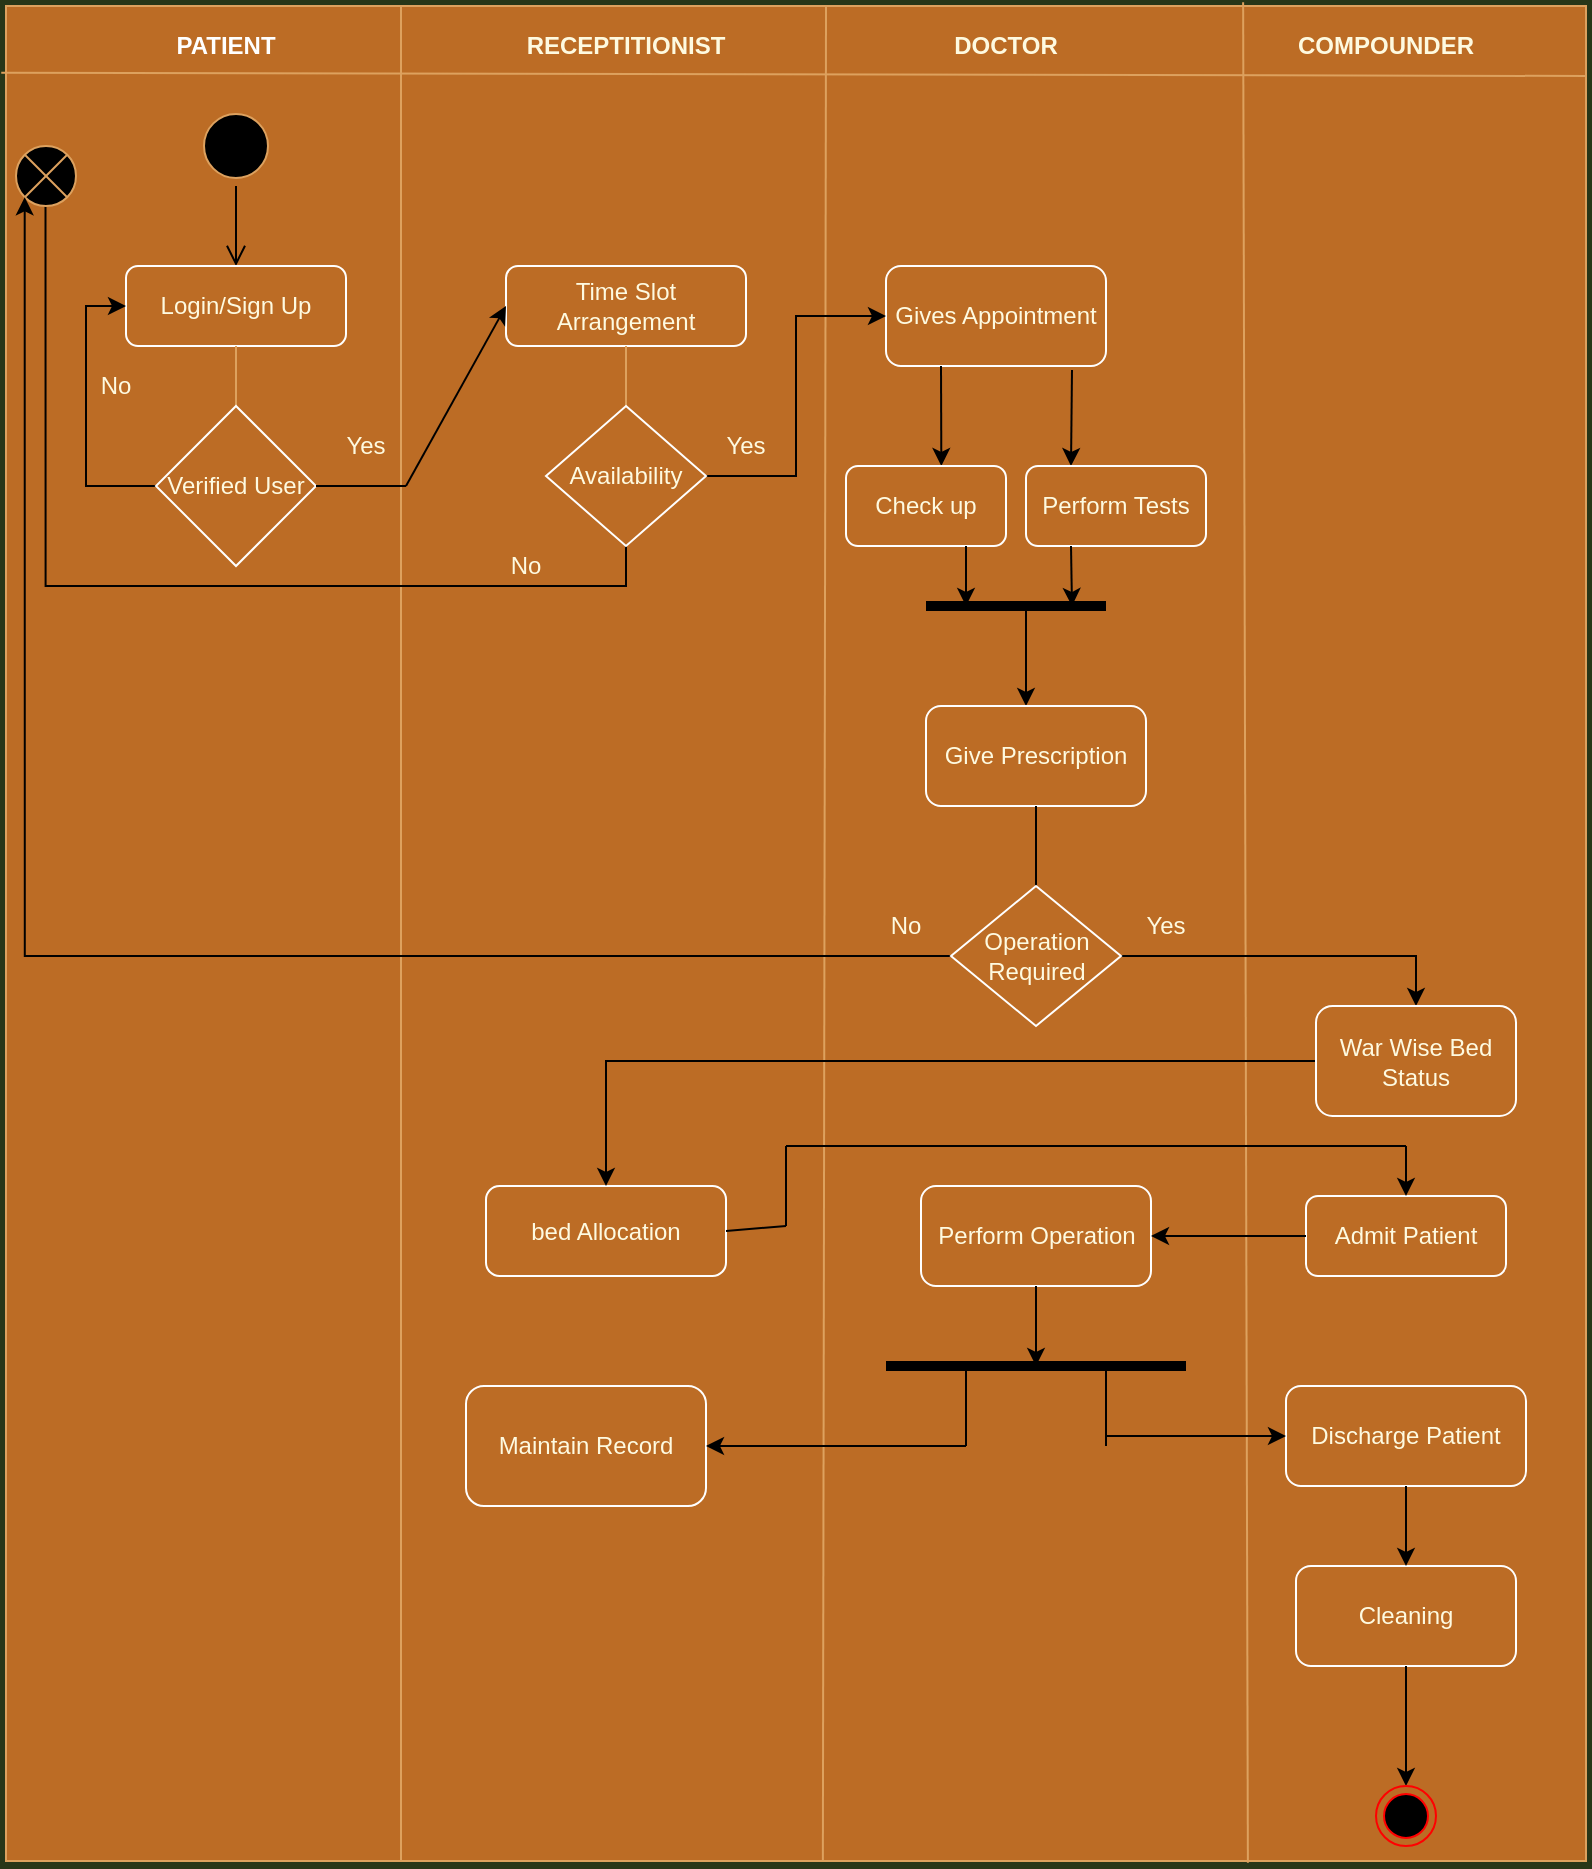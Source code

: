 <mxfile version="13.8.0" type="device"><diagram id="FWcPTYjo4s52apgj4iG2" name="Page-1"><mxGraphModel dx="1038" dy="580" grid="1" gridSize="10" guides="1" tooltips="1" connect="1" arrows="1" fold="1" page="1" pageScale="1" pageWidth="850" pageHeight="1100" background="#283618" math="0" shadow="0"><root><mxCell id="0"/><mxCell id="1" parent="0"/><mxCell id="pBCz-XJeSE0W6Bzr7abn-1" value="" style="rounded=0;whiteSpace=wrap;html=1;rotation=90;fillColor=#BC6C25;strokeColor=#DDA15E;fontColor=#FEFAE0;" vertex="1" parent="1"><mxGeometry x="-48.75" y="88.75" width="927.5" height="790" as="geometry"/></mxCell><mxCell id="pBCz-XJeSE0W6Bzr7abn-2" value="" style="endArrow=none;html=1;entryX=0;entryY=0.75;entryDx=0;entryDy=0;exitX=1;exitY=0.75;exitDx=0;exitDy=0;strokeColor=#DDA15E;fontColor=#FEFAE0;labelBackgroundColor=#283618;" edge="1" parent="1" source="pBCz-XJeSE0W6Bzr7abn-1" target="pBCz-XJeSE0W6Bzr7abn-1"><mxGeometry width="50" height="50" relative="1" as="geometry"><mxPoint x="400" y="610" as="sourcePoint"/><mxPoint x="450" y="560" as="targetPoint"/></mxGeometry></mxCell><mxCell id="pBCz-XJeSE0W6Bzr7abn-3" value="" style="endArrow=none;html=1;entryX=0;entryY=0.481;entryDx=0;entryDy=0;exitX=1;exitY=0.483;exitDx=0;exitDy=0;entryPerimeter=0;exitPerimeter=0;strokeColor=#DDA15E;fontColor=#FEFAE0;labelBackgroundColor=#283618;" edge="1" parent="1" source="pBCz-XJeSE0W6Bzr7abn-1" target="pBCz-XJeSE0W6Bzr7abn-1"><mxGeometry width="50" height="50" relative="1" as="geometry"><mxPoint x="400" y="250" as="sourcePoint"/><mxPoint x="450" y="200" as="targetPoint"/></mxGeometry></mxCell><mxCell id="pBCz-XJeSE0W6Bzr7abn-4" value="" style="endArrow=none;html=1;entryX=-0.002;entryY=0.217;entryDx=0;entryDy=0;exitX=1.001;exitY=0.214;exitDx=0;exitDy=0;entryPerimeter=0;exitPerimeter=0;strokeColor=#DDA15E;fontColor=#FEFAE0;labelBackgroundColor=#283618;" edge="1" parent="1" source="pBCz-XJeSE0W6Bzr7abn-1" target="pBCz-XJeSE0W6Bzr7abn-1"><mxGeometry width="50" height="50" relative="1" as="geometry"><mxPoint x="400" y="110" as="sourcePoint"/><mxPoint x="450" y="60" as="targetPoint"/></mxGeometry></mxCell><mxCell id="pBCz-XJeSE0W6Bzr7abn-5" value="" style="endArrow=none;html=1;exitX=0.036;exitY=1.003;exitDx=0;exitDy=0;exitPerimeter=0;strokeColor=#DDA15E;fontColor=#FEFAE0;labelBackgroundColor=#283618;" edge="1" parent="1" source="pBCz-XJeSE0W6Bzr7abn-1"><mxGeometry width="50" height="50" relative="1" as="geometry"><mxPoint x="400" y="80" as="sourcePoint"/><mxPoint x="810" y="55" as="targetPoint"/></mxGeometry></mxCell><mxCell id="pBCz-XJeSE0W6Bzr7abn-6" value="PATIENT" style="text;html=1;strokeColor=none;fillColor=none;align=center;verticalAlign=middle;whiteSpace=wrap;rounded=0;fontStyle=1;fontColor=#FFFFFF;" vertex="1" parent="1"><mxGeometry x="110" y="30" width="40" height="20" as="geometry"/></mxCell><mxCell id="pBCz-XJeSE0W6Bzr7abn-7" value="RECEPTITIONIST" style="text;html=1;strokeColor=none;fillColor=none;align=center;verticalAlign=middle;whiteSpace=wrap;rounded=0;fontColor=#FEFAE0;fontStyle=1" vertex="1" parent="1"><mxGeometry x="310" y="30" width="40" height="20" as="geometry"/></mxCell><mxCell id="pBCz-XJeSE0W6Bzr7abn-8" value="DOCTOR" style="text;html=1;strokeColor=none;fillColor=none;align=center;verticalAlign=middle;whiteSpace=wrap;rounded=0;fontColor=#FEFAE0;fontStyle=1" vertex="1" parent="1"><mxGeometry x="500" y="30" width="40" height="20" as="geometry"/></mxCell><mxCell id="pBCz-XJeSE0W6Bzr7abn-9" value="COMPOUNDER" style="text;html=1;strokeColor=none;fillColor=none;align=center;verticalAlign=middle;whiteSpace=wrap;rounded=0;fontColor=#FEFAE0;fontStyle=1" vertex="1" parent="1"><mxGeometry x="690" y="30" width="40" height="20" as="geometry"/></mxCell><mxCell id="pBCz-XJeSE0W6Bzr7abn-12" value="" style="ellipse;html=1;shape=startState;strokeColor=#DDA15E;fontColor=#FEFAE0;fillColor=#000000;" vertex="1" parent="1"><mxGeometry x="115" y="70" width="40" height="40" as="geometry"/></mxCell><mxCell id="pBCz-XJeSE0W6Bzr7abn-13" value="" style="edgeStyle=orthogonalEdgeStyle;html=1;verticalAlign=bottom;endArrow=open;endSize=8;fontColor=#FEFAE0;labelBackgroundColor=#283618;" edge="1" source="pBCz-XJeSE0W6Bzr7abn-12" parent="1"><mxGeometry relative="1" as="geometry"><mxPoint x="135" y="150" as="targetPoint"/></mxGeometry></mxCell><mxCell id="pBCz-XJeSE0W6Bzr7abn-14" value="Login/Sign Up" style="rounded=1;whiteSpace=wrap;html=1;fillColor=#BC6C25;fontColor=#FEFAE0;strokeColor=#FFFFFF;" vertex="1" parent="1"><mxGeometry x="80" y="150" width="110" height="40" as="geometry"/></mxCell><mxCell id="pBCz-XJeSE0W6Bzr7abn-15" value="" style="endArrow=none;html=1;entryX=0.5;entryY=1;entryDx=0;entryDy=0;strokeColor=#DDA15E;fontColor=#FEFAE0;labelBackgroundColor=#283618;" edge="1" parent="1" target="pBCz-XJeSE0W6Bzr7abn-14"><mxGeometry width="50" height="50" relative="1" as="geometry"><mxPoint x="135" y="240" as="sourcePoint"/><mxPoint x="450" y="210" as="targetPoint"/></mxGeometry></mxCell><mxCell id="pBCz-XJeSE0W6Bzr7abn-20" style="edgeStyle=orthogonalEdgeStyle;rounded=0;orthogonalLoop=1;jettySize=auto;html=1;exitX=0;exitY=0.5;exitDx=0;exitDy=0;entryX=0;entryY=0.5;entryDx=0;entryDy=0;fontColor=#FEFAE0;labelBackgroundColor=#283618;" edge="1" parent="1" source="pBCz-XJeSE0W6Bzr7abn-17" target="pBCz-XJeSE0W6Bzr7abn-14"><mxGeometry relative="1" as="geometry"/></mxCell><mxCell id="pBCz-XJeSE0W6Bzr7abn-17" value="Verified User" style="rhombus;whiteSpace=wrap;html=1;fillColor=#BC6C25;fontColor=#FEFAE0;strokeColor=#FFFFFF;" vertex="1" parent="1"><mxGeometry x="95" y="220" width="80" height="80" as="geometry"/></mxCell><mxCell id="pBCz-XJeSE0W6Bzr7abn-21" value="Yes" style="text;html=1;strokeColor=none;fillColor=none;align=center;verticalAlign=middle;whiteSpace=wrap;rounded=0;fontColor=#FEFAE0;" vertex="1" parent="1"><mxGeometry x="180" y="230" width="40" height="20" as="geometry"/></mxCell><mxCell id="pBCz-XJeSE0W6Bzr7abn-22" value="No" style="text;html=1;strokeColor=none;fillColor=none;align=center;verticalAlign=middle;whiteSpace=wrap;rounded=0;fontColor=#FEFAE0;" vertex="1" parent="1"><mxGeometry x="55" y="200" width="40" height="20" as="geometry"/></mxCell><mxCell id="pBCz-XJeSE0W6Bzr7abn-23" value="Gives Appointment" style="rounded=1;whiteSpace=wrap;html=1;fillColor=#BC6C25;fontColor=#FEFAE0;strokeColor=#FFFFFF;" vertex="1" parent="1"><mxGeometry x="460" y="150" width="110" height="50" as="geometry"/></mxCell><mxCell id="pBCz-XJeSE0W6Bzr7abn-24" value="Time Slot Arrangement" style="rounded=1;whiteSpace=wrap;html=1;fillColor=#BC6C25;fontColor=#FEFAE0;strokeColor=#FFFFFF;" vertex="1" parent="1"><mxGeometry x="270" y="150" width="120" height="40" as="geometry"/></mxCell><mxCell id="pBCz-XJeSE0W6Bzr7abn-30" value="" style="endArrow=none;html=1;exitX=1;exitY=0.5;exitDx=0;exitDy=0;fontColor=#FEFAE0;labelBackgroundColor=#283618;" edge="1" parent="1" source="pBCz-XJeSE0W6Bzr7abn-17"><mxGeometry width="50" height="50" relative="1" as="geometry"><mxPoint x="400" y="350" as="sourcePoint"/><mxPoint x="220" y="260" as="targetPoint"/></mxGeometry></mxCell><mxCell id="pBCz-XJeSE0W6Bzr7abn-32" value="" style="endArrow=classic;html=1;entryX=0;entryY=0.5;entryDx=0;entryDy=0;fontColor=#FEFAE0;labelBackgroundColor=#283618;" edge="1" parent="1" target="pBCz-XJeSE0W6Bzr7abn-24"><mxGeometry width="50" height="50" relative="1" as="geometry"><mxPoint x="220" y="260" as="sourcePoint"/><mxPoint x="450" y="210" as="targetPoint"/></mxGeometry></mxCell><mxCell id="pBCz-XJeSE0W6Bzr7abn-33" value="" style="endArrow=none;html=1;entryX=0.5;entryY=1;entryDx=0;entryDy=0;strokeColor=#DDA15E;fontColor=#FEFAE0;labelBackgroundColor=#283618;" edge="1" parent="1" source="pBCz-XJeSE0W6Bzr7abn-34" target="pBCz-XJeSE0W6Bzr7abn-24"><mxGeometry width="50" height="50" relative="1" as="geometry"><mxPoint x="400" y="260" as="sourcePoint"/><mxPoint x="450" y="210" as="targetPoint"/></mxGeometry></mxCell><mxCell id="pBCz-XJeSE0W6Bzr7abn-35" style="edgeStyle=orthogonalEdgeStyle;rounded=0;orthogonalLoop=1;jettySize=auto;html=1;exitX=1;exitY=0.5;exitDx=0;exitDy=0;entryX=0;entryY=0.5;entryDx=0;entryDy=0;fontColor=#FEFAE0;labelBackgroundColor=#283618;" edge="1" parent="1" source="pBCz-XJeSE0W6Bzr7abn-34" target="pBCz-XJeSE0W6Bzr7abn-23"><mxGeometry relative="1" as="geometry"/></mxCell><mxCell id="pBCz-XJeSE0W6Bzr7abn-38" style="edgeStyle=orthogonalEdgeStyle;rounded=0;orthogonalLoop=1;jettySize=auto;html=1;entryX=0.095;entryY=0.975;entryDx=0;entryDy=0;entryPerimeter=0;fontColor=#FEFAE0;labelBackgroundColor=#283618;" edge="1" parent="1" source="pBCz-XJeSE0W6Bzr7abn-34" target="pBCz-XJeSE0W6Bzr7abn-1"><mxGeometry relative="1" as="geometry"/></mxCell><mxCell id="pBCz-XJeSE0W6Bzr7abn-34" value="Availability" style="rhombus;whiteSpace=wrap;html=1;fillColor=#BC6C25;fontColor=#FEFAE0;strokeColor=#FFFFFF;" vertex="1" parent="1"><mxGeometry x="290" y="220" width="80" height="70" as="geometry"/></mxCell><mxCell id="pBCz-XJeSE0W6Bzr7abn-36" value="Yes" style="text;html=1;strokeColor=none;fillColor=none;align=center;verticalAlign=middle;whiteSpace=wrap;rounded=0;fontColor=#FEFAE0;" vertex="1" parent="1"><mxGeometry x="370" y="230" width="40" height="20" as="geometry"/></mxCell><mxCell id="pBCz-XJeSE0W6Bzr7abn-37" value="" style="verticalLabelPosition=bottom;verticalAlign=top;html=1;shape=mxgraph.flowchart.or;strokeColor=#DDA15E;fontColor=#FEFAE0;fillColor=#000000;" vertex="1" parent="1"><mxGeometry x="25" y="90" width="30" height="30" as="geometry"/></mxCell><mxCell id="pBCz-XJeSE0W6Bzr7abn-40" value="No" style="text;html=1;strokeColor=none;fillColor=none;align=center;verticalAlign=middle;whiteSpace=wrap;rounded=0;fontColor=#FEFAE0;" vertex="1" parent="1"><mxGeometry x="260" y="290" width="40" height="20" as="geometry"/></mxCell><mxCell id="pBCz-XJeSE0W6Bzr7abn-41" value="" style="endArrow=classic;html=1;exitX=0.25;exitY=1;exitDx=0;exitDy=0;entryX=0.596;entryY=0;entryDx=0;entryDy=0;entryPerimeter=0;fontColor=#FEFAE0;labelBackgroundColor=#283618;" edge="1" parent="1" source="pBCz-XJeSE0W6Bzr7abn-23" target="pBCz-XJeSE0W6Bzr7abn-43"><mxGeometry width="50" height="50" relative="1" as="geometry"><mxPoint x="400" y="260" as="sourcePoint"/><mxPoint x="450" y="210" as="targetPoint"/></mxGeometry></mxCell><mxCell id="pBCz-XJeSE0W6Bzr7abn-42" value="" style="endArrow=classic;html=1;entryX=0.25;entryY=0;entryDx=0;entryDy=0;fontColor=#FEFAE0;labelBackgroundColor=#283618;" edge="1" parent="1" target="pBCz-XJeSE0W6Bzr7abn-44"><mxGeometry width="50" height="50" relative="1" as="geometry"><mxPoint x="553" y="202" as="sourcePoint"/><mxPoint x="550" y="250" as="targetPoint"/></mxGeometry></mxCell><mxCell id="pBCz-XJeSE0W6Bzr7abn-43" value="Check up" style="rounded=1;whiteSpace=wrap;html=1;fillColor=#BC6C25;fontColor=#FEFAE0;strokeColor=#FFFFFF;" vertex="1" parent="1"><mxGeometry x="440" y="250" width="80" height="40" as="geometry"/></mxCell><mxCell id="pBCz-XJeSE0W6Bzr7abn-44" value="Perform Tests" style="rounded=1;whiteSpace=wrap;html=1;fillColor=#BC6C25;fontColor=#FEFAE0;strokeColor=#FFFFFF;" vertex="1" parent="1"><mxGeometry x="530" y="250" width="90" height="40" as="geometry"/></mxCell><mxCell id="pBCz-XJeSE0W6Bzr7abn-47" value="" style="endArrow=none;html=1;strokeWidth=5;fontColor=#FEFAE0;labelBackgroundColor=#283618;" edge="1" parent="1"><mxGeometry width="50" height="50" relative="1" as="geometry"><mxPoint x="480" y="320" as="sourcePoint"/><mxPoint x="570" y="320" as="targetPoint"/><Array as="points"><mxPoint x="520" y="320"/></Array></mxGeometry></mxCell><mxCell id="pBCz-XJeSE0W6Bzr7abn-48" value="" style="endArrow=classic;html=1;strokeWidth=1;exitX=0.75;exitY=1;exitDx=0;exitDy=0;fontColor=#FEFAE0;labelBackgroundColor=#283618;" edge="1" parent="1" source="pBCz-XJeSE0W6Bzr7abn-43"><mxGeometry width="50" height="50" relative="1" as="geometry"><mxPoint x="400" y="350" as="sourcePoint"/><mxPoint x="500" y="320" as="targetPoint"/></mxGeometry></mxCell><mxCell id="pBCz-XJeSE0W6Bzr7abn-50" value="" style="endArrow=classic;html=1;strokeWidth=1;exitX=0.25;exitY=1;exitDx=0;exitDy=0;fontColor=#FEFAE0;labelBackgroundColor=#283618;" edge="1" parent="1" source="pBCz-XJeSE0W6Bzr7abn-44"><mxGeometry width="50" height="50" relative="1" as="geometry"><mxPoint x="400" y="350" as="sourcePoint"/><mxPoint x="553" y="320" as="targetPoint"/></mxGeometry></mxCell><mxCell id="pBCz-XJeSE0W6Bzr7abn-51" value="" style="endArrow=classic;html=1;strokeWidth=1;fontColor=#FEFAE0;labelBackgroundColor=#283618;" edge="1" parent="1"><mxGeometry width="50" height="50" relative="1" as="geometry"><mxPoint x="530" y="320" as="sourcePoint"/><mxPoint x="530" y="370" as="targetPoint"/></mxGeometry></mxCell><mxCell id="pBCz-XJeSE0W6Bzr7abn-52" value="Give Prescription" style="rounded=1;whiteSpace=wrap;html=1;fillColor=#BC6C25;fontColor=#FEFAE0;strokeColor=#FFFFFF;" vertex="1" parent="1"><mxGeometry x="480" y="370" width="110" height="50" as="geometry"/></mxCell><mxCell id="pBCz-XJeSE0W6Bzr7abn-55" value="" style="endArrow=none;html=1;strokeWidth=1;entryX=0.5;entryY=1;entryDx=0;entryDy=0;fontColor=#FEFAE0;labelBackgroundColor=#283618;" edge="1" parent="1" source="pBCz-XJeSE0W6Bzr7abn-56" target="pBCz-XJeSE0W6Bzr7abn-52"><mxGeometry width="50" height="50" relative="1" as="geometry"><mxPoint x="400" y="350" as="sourcePoint"/><mxPoint x="450" y="300" as="targetPoint"/></mxGeometry></mxCell><mxCell id="pBCz-XJeSE0W6Bzr7abn-57" style="edgeStyle=orthogonalEdgeStyle;rounded=0;orthogonalLoop=1;jettySize=auto;html=1;entryX=0.145;entryY=0.855;entryDx=0;entryDy=0;entryPerimeter=0;strokeWidth=1;fontColor=#FEFAE0;labelBackgroundColor=#283618;" edge="1" parent="1" source="pBCz-XJeSE0W6Bzr7abn-56" target="pBCz-XJeSE0W6Bzr7abn-37"><mxGeometry relative="1" as="geometry"/></mxCell><mxCell id="pBCz-XJeSE0W6Bzr7abn-76" style="edgeStyle=orthogonalEdgeStyle;rounded=0;orthogonalLoop=1;jettySize=auto;html=1;entryX=0.5;entryY=0;entryDx=0;entryDy=0;strokeWidth=1;fontColor=#FEFAE0;labelBackgroundColor=#283618;" edge="1" parent="1" source="pBCz-XJeSE0W6Bzr7abn-56" target="pBCz-XJeSE0W6Bzr7abn-72"><mxGeometry relative="1" as="geometry"/></mxCell><mxCell id="pBCz-XJeSE0W6Bzr7abn-56" value="Operation&lt;br&gt;Required" style="rhombus;whiteSpace=wrap;html=1;fillColor=#BC6C25;fontColor=#FEFAE0;strokeColor=#FFFFFF;" vertex="1" parent="1"><mxGeometry x="492.5" y="460" width="85" height="70" as="geometry"/></mxCell><mxCell id="pBCz-XJeSE0W6Bzr7abn-58" value="No" style="text;html=1;strokeColor=none;fillColor=none;align=center;verticalAlign=middle;whiteSpace=wrap;rounded=0;fontColor=#FEFAE0;" vertex="1" parent="1"><mxGeometry x="450" y="470" width="40" height="20" as="geometry"/></mxCell><mxCell id="pBCz-XJeSE0W6Bzr7abn-59" value="Perform Operation" style="rounded=1;whiteSpace=wrap;html=1;fillColor=#BC6C25;fontColor=#FEFAE0;strokeColor=#FFFFFF;" vertex="1" parent="1"><mxGeometry x="477.5" y="610" width="115" height="50" as="geometry"/></mxCell><mxCell id="pBCz-XJeSE0W6Bzr7abn-61" value="Yes" style="text;html=1;strokeColor=none;fillColor=none;align=center;verticalAlign=middle;whiteSpace=wrap;rounded=0;fontColor=#FEFAE0;" vertex="1" parent="1"><mxGeometry x="580" y="470" width="40" height="20" as="geometry"/></mxCell><mxCell id="pBCz-XJeSE0W6Bzr7abn-62" value="Admit Patient" style="rounded=1;whiteSpace=wrap;html=1;fillColor=#BC6C25;fontColor=#FEFAE0;strokeColor=#FFFFFF;" vertex="1" parent="1"><mxGeometry x="670" y="615" width="100" height="40" as="geometry"/></mxCell><mxCell id="pBCz-XJeSE0W6Bzr7abn-68" value="Discharge Patient" style="rounded=1;whiteSpace=wrap;html=1;fillColor=#BC6C25;fontColor=#FEFAE0;strokeColor=#FFFFFF;" vertex="1" parent="1"><mxGeometry x="660" y="710" width="120" height="50" as="geometry"/></mxCell><mxCell id="pBCz-XJeSE0W6Bzr7abn-71" value="bed Allocation" style="rounded=1;whiteSpace=wrap;html=1;fillColor=#BC6C25;fontColor=#FEFAE0;strokeColor=#FFFFFF;" vertex="1" parent="1"><mxGeometry x="260" y="610" width="120" height="45" as="geometry"/></mxCell><mxCell id="pBCz-XJeSE0W6Bzr7abn-75" style="edgeStyle=orthogonalEdgeStyle;rounded=0;orthogonalLoop=1;jettySize=auto;html=1;entryX=0.5;entryY=0;entryDx=0;entryDy=0;strokeWidth=1;fontColor=#FEFAE0;labelBackgroundColor=#283618;" edge="1" parent="1" source="pBCz-XJeSE0W6Bzr7abn-72" target="pBCz-XJeSE0W6Bzr7abn-71"><mxGeometry relative="1" as="geometry"/></mxCell><mxCell id="pBCz-XJeSE0W6Bzr7abn-72" value="War Wise Bed Status" style="rounded=1;whiteSpace=wrap;html=1;fillColor=#BC6C25;fontColor=#FEFAE0;strokeColor=#FFFFFF;" vertex="1" parent="1"><mxGeometry x="675" y="520" width="100" height="55" as="geometry"/></mxCell><mxCell id="pBCz-XJeSE0W6Bzr7abn-78" value="" style="endArrow=none;html=1;strokeWidth=5;fontColor=#FEFAE0;labelBackgroundColor=#283618;" edge="1" parent="1"><mxGeometry width="50" height="50" relative="1" as="geometry"><mxPoint x="460" y="700" as="sourcePoint"/><mxPoint x="610" y="700" as="targetPoint"/><Array as="points"><mxPoint x="540" y="700"/><mxPoint x="570" y="700"/></Array></mxGeometry></mxCell><mxCell id="pBCz-XJeSE0W6Bzr7abn-79" value="Maintain Record" style="rounded=1;whiteSpace=wrap;html=1;fillColor=#BC6C25;fontColor=#FEFAE0;strokeColor=#FFFFFF;" vertex="1" parent="1"><mxGeometry x="250" y="710" width="120" height="60" as="geometry"/></mxCell><mxCell id="pBCz-XJeSE0W6Bzr7abn-80" value="" style="endArrow=classic;html=1;strokeWidth=1;exitX=0.5;exitY=1;exitDx=0;exitDy=0;fontColor=#FEFAE0;labelBackgroundColor=#283618;" edge="1" parent="1" source="pBCz-XJeSE0W6Bzr7abn-59"><mxGeometry width="50" height="50" relative="1" as="geometry"><mxPoint x="400" y="560" as="sourcePoint"/><mxPoint x="535" y="700" as="targetPoint"/></mxGeometry></mxCell><mxCell id="pBCz-XJeSE0W6Bzr7abn-82" value="" style="endArrow=none;html=1;strokeWidth=1;fontColor=#FEFAE0;labelBackgroundColor=#283618;" edge="1" parent="1"><mxGeometry width="50" height="50" relative="1" as="geometry"><mxPoint x="500" y="740" as="sourcePoint"/><mxPoint x="500" y="700" as="targetPoint"/></mxGeometry></mxCell><mxCell id="pBCz-XJeSE0W6Bzr7abn-83" value="" style="endArrow=classic;html=1;strokeWidth=1;entryX=1;entryY=0.5;entryDx=0;entryDy=0;fontColor=#FEFAE0;labelBackgroundColor=#283618;" edge="1" parent="1" target="pBCz-XJeSE0W6Bzr7abn-79"><mxGeometry width="50" height="50" relative="1" as="geometry"><mxPoint x="500" y="740" as="sourcePoint"/><mxPoint x="450" y="710" as="targetPoint"/></mxGeometry></mxCell><mxCell id="pBCz-XJeSE0W6Bzr7abn-84" value="" style="endArrow=none;html=1;strokeWidth=1;fontColor=#FEFAE0;labelBackgroundColor=#283618;" edge="1" parent="1"><mxGeometry width="50" height="50" relative="1" as="geometry"><mxPoint x="570" y="740" as="sourcePoint"/><mxPoint x="570" y="700" as="targetPoint"/></mxGeometry></mxCell><mxCell id="pBCz-XJeSE0W6Bzr7abn-85" value="" style="endArrow=classic;html=1;strokeWidth=1;entryX=0;entryY=0.5;entryDx=0;entryDy=0;fontColor=#FEFAE0;labelBackgroundColor=#283618;" edge="1" parent="1" target="pBCz-XJeSE0W6Bzr7abn-68"><mxGeometry width="50" height="50" relative="1" as="geometry"><mxPoint x="570" y="735" as="sourcePoint"/><mxPoint x="450" y="800" as="targetPoint"/></mxGeometry></mxCell><mxCell id="pBCz-XJeSE0W6Bzr7abn-86" value="Cleaning" style="rounded=1;whiteSpace=wrap;html=1;fillColor=#BC6C25;fontColor=#FEFAE0;strokeColor=#FFFFFF;" vertex="1" parent="1"><mxGeometry x="665" y="800" width="110" height="50" as="geometry"/></mxCell><mxCell id="pBCz-XJeSE0W6Bzr7abn-88" value="" style="endArrow=classic;html=1;strokeWidth=1;exitX=0.5;exitY=1;exitDx=0;exitDy=0;entryX=0.5;entryY=0;entryDx=0;entryDy=0;fontColor=#FEFAE0;labelBackgroundColor=#283618;" edge="1" parent="1" source="pBCz-XJeSE0W6Bzr7abn-68" target="pBCz-XJeSE0W6Bzr7abn-86"><mxGeometry width="50" height="50" relative="1" as="geometry"><mxPoint x="400" y="850" as="sourcePoint"/><mxPoint x="450" y="800" as="targetPoint"/></mxGeometry></mxCell><mxCell id="pBCz-XJeSE0W6Bzr7abn-91" value="" style="endArrow=none;html=1;strokeWidth=1;fontColor=#FEFAE0;labelBackgroundColor=#283618;" edge="1" parent="1"><mxGeometry width="50" height="50" relative="1" as="geometry"><mxPoint x="410" y="630" as="sourcePoint"/><mxPoint x="410" y="590" as="targetPoint"/></mxGeometry></mxCell><mxCell id="pBCz-XJeSE0W6Bzr7abn-93" value="" style="endArrow=none;html=1;strokeWidth=1;fontColor=#FEFAE0;labelBackgroundColor=#283618;" edge="1" parent="1"><mxGeometry width="50" height="50" relative="1" as="geometry"><mxPoint x="410" y="590" as="sourcePoint"/><mxPoint x="720" y="590" as="targetPoint"/></mxGeometry></mxCell><mxCell id="pBCz-XJeSE0W6Bzr7abn-94" value="" style="endArrow=classic;html=1;strokeWidth=1;fontColor=#FEFAE0;labelBackgroundColor=#283618;" edge="1" parent="1" target="pBCz-XJeSE0W6Bzr7abn-62"><mxGeometry width="50" height="50" relative="1" as="geometry"><mxPoint x="720" y="590" as="sourcePoint"/><mxPoint x="450" y="460" as="targetPoint"/></mxGeometry></mxCell><mxCell id="pBCz-XJeSE0W6Bzr7abn-96" value="" style="endArrow=classic;html=1;strokeWidth=1;exitX=0;exitY=0.5;exitDx=0;exitDy=0;entryX=1;entryY=0.5;entryDx=0;entryDy=0;fontColor=#FEFAE0;labelBackgroundColor=#283618;" edge="1" parent="1" source="pBCz-XJeSE0W6Bzr7abn-62" target="pBCz-XJeSE0W6Bzr7abn-59"><mxGeometry width="50" height="50" relative="1" as="geometry"><mxPoint x="400" y="600" as="sourcePoint"/><mxPoint x="450" y="550" as="targetPoint"/></mxGeometry></mxCell><mxCell id="pBCz-XJeSE0W6Bzr7abn-98" value="" style="endArrow=classic;html=1;strokeWidth=1;exitX=0.5;exitY=1;exitDx=0;exitDy=0;fontColor=#FEFAE0;labelBackgroundColor=#283618;" edge="1" parent="1" source="pBCz-XJeSE0W6Bzr7abn-86" target="pBCz-XJeSE0W6Bzr7abn-99"><mxGeometry width="50" height="50" relative="1" as="geometry"><mxPoint x="400" y="960" as="sourcePoint"/><mxPoint x="720" y="990" as="targetPoint"/></mxGeometry></mxCell><mxCell id="pBCz-XJeSE0W6Bzr7abn-99" value="" style="ellipse;html=1;shape=endState;fontColor=#FEFAE0;fillColor=#000000;strokeColor=#FF0000;" vertex="1" parent="1"><mxGeometry x="705" y="910" width="30" height="30" as="geometry"/></mxCell><mxCell id="pBCz-XJeSE0W6Bzr7abn-101" value="" style="endArrow=none;html=1;strokeWidth=1;exitX=1;exitY=0.5;exitDx=0;exitDy=0;fontColor=#FEFAE0;labelBackgroundColor=#283618;" edge="1" parent="1" source="pBCz-XJeSE0W6Bzr7abn-71"><mxGeometry width="50" height="50" relative="1" as="geometry"><mxPoint x="400" y="600" as="sourcePoint"/><mxPoint x="410" y="630" as="targetPoint"/></mxGeometry></mxCell></root></mxGraphModel></diagram></mxfile>